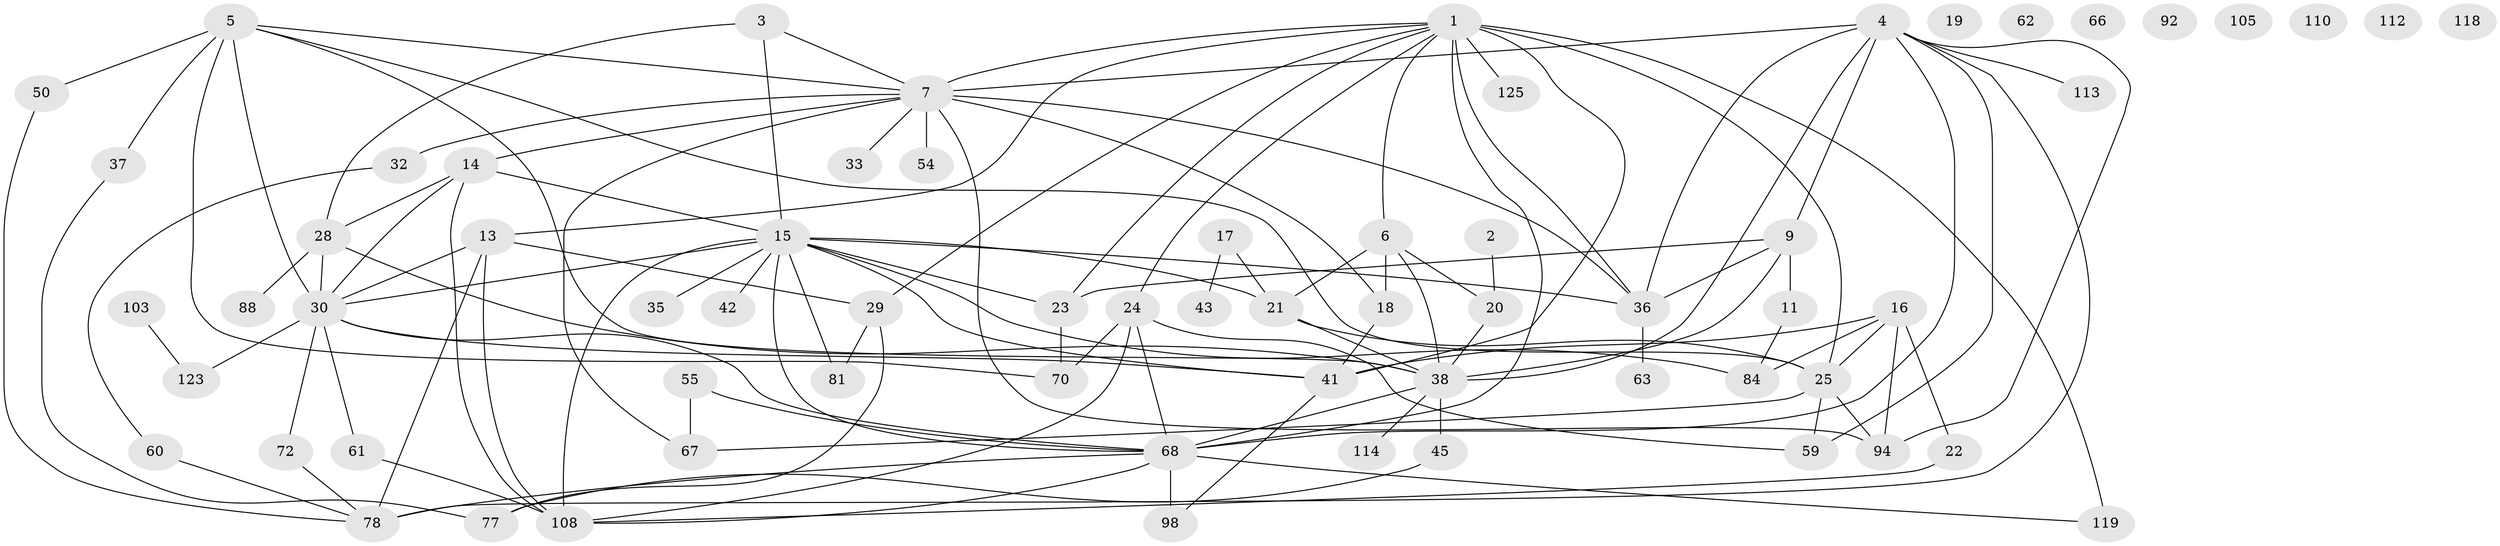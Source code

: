// original degree distribution, {3: 0.22962962962962963, 1: 0.15555555555555556, 5: 0.08148148148148149, 4: 0.14814814814814814, 2: 0.25925925925925924, 6: 0.044444444444444446, 0: 0.05185185185185185, 7: 0.022222222222222223, 8: 0.007407407407407408}
// Generated by graph-tools (version 1.1) at 2025/12/03/09/25 04:12:58]
// undirected, 67 vertices, 117 edges
graph export_dot {
graph [start="1"]
  node [color=gray90,style=filled];
  1 [super="+26+96+39"];
  2;
  3;
  4 [super="+44"];
  5 [super="+46+12"];
  6 [super="+51"];
  7 [super="+8+10"];
  9 [super="+95+102"];
  11;
  13 [super="+27+106+91"];
  14 [super="+104"];
  15 [super="+83+40"];
  16 [super="+64+76"];
  17;
  18;
  19;
  20;
  21 [super="+87"];
  22 [super="+71+53"];
  23 [super="+128"];
  24 [super="+48+52"];
  25 [super="+79"];
  28 [super="+85"];
  29 [super="+34+56"];
  30 [super="+80+115"];
  32;
  33;
  35;
  36 [super="+65+126+100"];
  37;
  38 [super="+101+74"];
  41 [super="+131"];
  42;
  43;
  45;
  50;
  54;
  55;
  59;
  60 [super="+134"];
  61;
  62;
  63;
  66;
  67;
  68 [super="+73"];
  70 [super="+127"];
  72 [super="+124"];
  77;
  78;
  81;
  84;
  88 [super="+129"];
  92 [super="+109"];
  94;
  98;
  103;
  105;
  108 [super="+111"];
  110;
  112;
  113;
  114;
  118;
  119;
  123;
  125;
  1 -- 36;
  1 -- 41 [weight=2];
  1 -- 119 [weight=2];
  1 -- 23;
  1 -- 7;
  1 -- 6;
  1 -- 13;
  1 -- 125;
  1 -- 25 [weight=2];
  1 -- 24;
  1 -- 68;
  1 -- 29;
  2 -- 20;
  3 -- 7;
  3 -- 28;
  3 -- 15;
  4 -- 78;
  4 -- 36;
  4 -- 68;
  4 -- 113;
  4 -- 59;
  4 -- 94;
  4 -- 7;
  4 -- 9;
  4 -- 38 [weight=2];
  5 -- 37;
  5 -- 50;
  5 -- 30;
  5 -- 7;
  5 -- 70;
  5 -- 25;
  5 -- 38;
  6 -- 18;
  6 -- 38;
  6 -- 20;
  6 -- 21;
  7 -- 33;
  7 -- 14;
  7 -- 32;
  7 -- 67;
  7 -- 36 [weight=2];
  7 -- 18;
  7 -- 54;
  7 -- 94;
  9 -- 11;
  9 -- 23;
  9 -- 36;
  9 -- 38;
  11 -- 84;
  13 -- 78;
  13 -- 108;
  13 -- 30;
  13 -- 29;
  14 -- 28;
  14 -- 30;
  14 -- 108;
  14 -- 15;
  15 -- 35;
  15 -- 36;
  15 -- 68;
  15 -- 41;
  15 -- 42;
  15 -- 108;
  15 -- 81;
  15 -- 84;
  15 -- 21;
  15 -- 23;
  15 -- 30;
  16 -- 94;
  16 -- 84;
  16 -- 22;
  16 -- 25 [weight=2];
  16 -- 41;
  17 -- 21;
  17 -- 43;
  18 -- 41;
  20 -- 38;
  21 -- 25;
  21 -- 38;
  22 -- 108;
  23 -- 70;
  24 -- 59;
  24 -- 108;
  24 -- 68;
  24 -- 70;
  25 -- 67;
  25 -- 59;
  25 -- 94;
  28 -- 38;
  28 -- 88;
  28 -- 30;
  29 -- 81;
  29 -- 77;
  30 -- 61;
  30 -- 72;
  30 -- 123;
  30 -- 41;
  30 -- 68;
  32 -- 60;
  36 -- 63;
  37 -- 77;
  38 -- 114;
  38 -- 68;
  38 -- 45;
  41 -- 98;
  45 -- 77;
  50 -- 78;
  55 -- 67;
  55 -- 68;
  60 -- 78;
  61 -- 108;
  68 -- 108;
  68 -- 98 [weight=2];
  68 -- 78;
  68 -- 119;
  72 -- 78;
  103 -- 123;
}

